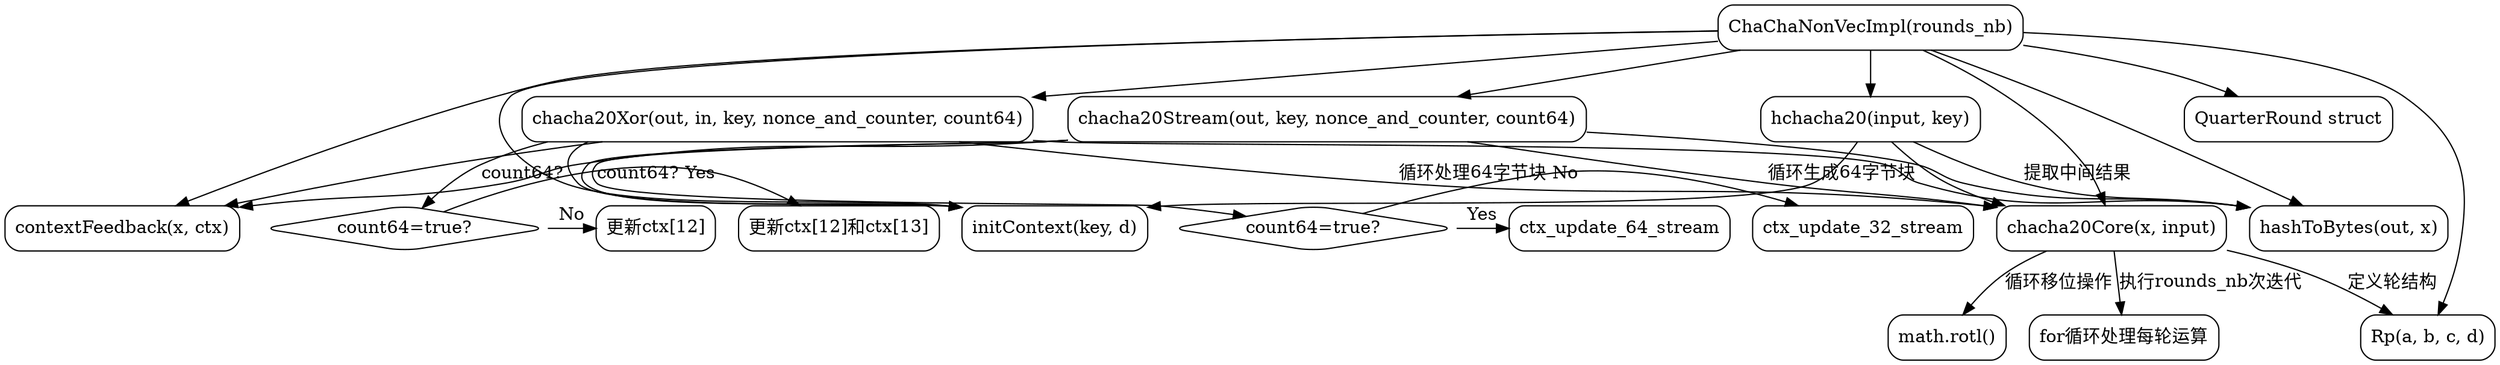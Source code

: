 
digraph ChaCha20Flow {
    node [shape=rectangle, style=rounded];

    // 主要函数节点
    ChaChaNonVecImpl [label="ChaChaNonVecImpl(rounds_nb)"];
    initContext [label="initContext(key, d)"];
    chacha20Core [label="chacha20Core(x, input)"];
    hashToBytes [label="hashToBytes(out, x)"];
    contextFeedback [label="contextFeedback(x, ctx)"];
    chacha20Xor [label="chacha20Xor(out, in, key, nonce_and_counter, count64)"];
    chacha20Stream [label="chacha20Stream(out, key, nonce_and_counter, count64)"];
    hchacha20 [label="hchacha20(input, key)"];
    QuarterRound [label="QuarterRound struct"];
    Rp [label="Rp(a, b, c, d)"];

    // 函数调用关系
    ChaChaNonVecImpl -> {initContext, chacha20Core, hashToBytes, contextFeedback, chacha20Xor, chacha20Stream, hchacha20, QuarterRound, Rp};
    
    chacha20Xor -> initContext;
    chacha20Xor -> chacha20Core [label="循环处理64字节块"];
    chacha20Xor -> contextFeedback;
    chacha20Xor -> hashToBytes;
    chacha20Xor -> count64_branch [label="count64?"];
    
    count64_branch [shape=diamond, label="count64=true?"];
    count64_branch -> ctx_update_64 [label="Yes"];
    count64_branch -> ctx_update_32 [label="No"];
    
    ctx_update_64 [label="更新ctx[12]和ctx[13]"];
    ctx_update_32 [label="更新ctx[12]"];

    chacha20Stream -> initContext;
    chacha20Stream -> chacha20Core [label="循环生成64字节块"];
    chacha20Stream -> contextFeedback;
    chacha20Stream -> hashToBytes;
    chacha20Stream -> count64_branch_stream [label="count64?"];
    
    count64_branch_stream [shape=diamond, label="count64=true?"];
    count64_branch_stream -> ctx_update_64_stream [label="Yes"];
    count64_branch_stream -> ctx_update_32_stream [label="No"];
    
    hchacha20 -> initContext;
    hchacha20 -> chacha20Core;
    hchacha20 -> hashToBytes [label="提取中间结果"];

    chacha20Core -> Rp [label="定义轮结构"];
    chacha20Core -> math_rotl [label="循环移位操作"];
    chacha20Core -> rounds_loop [label="执行rounds_nb次迭代"];
    
    rounds_loop [label="for循环处理每轮运算"];
    math_rotl [label="math.rotl()"];

    // 隐藏技术节点（保持布局整洁）
    {rank=same; count64_branch; ctx_update_64; ctx_update_32}
    {rank=same; count64_branch_stream; ctx_update_64_stream; ctx_update_32_stream}
}
